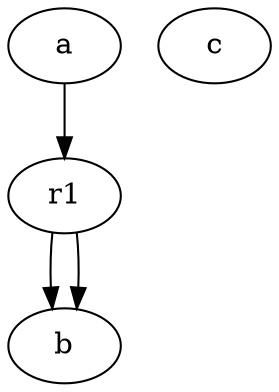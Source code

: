 digraph simple {

    graph[volume=1.0];

    // Here are the pools.
    a [ conc_init = 1, plot=true];
    b [ conc_init = 0, plot=true];
    c [ conc_init = 0.1, plot=true];

    // here are the reactions.
    r1 [ kf = "c**0.5+tan(20)", kb = 1.0 ];

    a -> r1 -> b, b;

}
